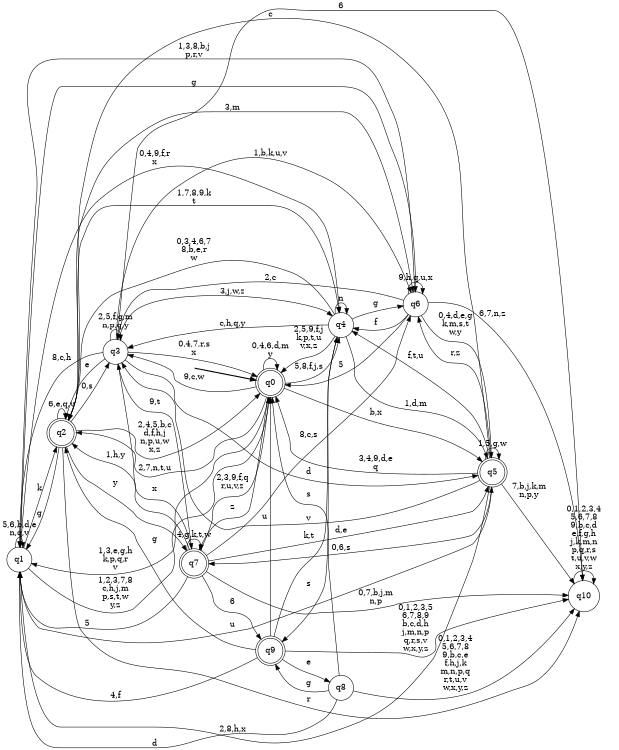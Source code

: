digraph BlueStar {
__start0 [style = invis, shape = none, label = "", width = 0, height = 0];

rankdir=LR;
size="8,5";

s0 [style="rounded,filled", color="black", fillcolor="white" shape="doublecircle", label="q0"];
s1 [style="filled", color="black", fillcolor="white" shape="circle", label="q1"];
s2 [style="rounded,filled", color="black", fillcolor="white" shape="doublecircle", label="q2"];
s3 [style="filled", color="black", fillcolor="white" shape="circle", label="q3"];
s4 [style="filled", color="black", fillcolor="white" shape="circle", label="q4"];
s5 [style="rounded,filled", color="black", fillcolor="white" shape="doublecircle", label="q5"];
s6 [style="filled", color="black", fillcolor="white" shape="circle", label="q6"];
s7 [style="rounded,filled", color="black", fillcolor="white" shape="doublecircle", label="q7"];
s8 [style="filled", color="black", fillcolor="white" shape="circle", label="q8"];
s9 [style="rounded,filled", color="black", fillcolor="white" shape="doublecircle", label="q9"];
s10 [style="filled", color="black", fillcolor="white" shape="circle", label="q10"];
subgraph cluster_main { 
	graph [pad=".75", ranksep="0.15", nodesep="0.15"];
	 style=invis; 
	__start0 -> s0 [penwidth=2];
}
s0 -> s0 [label="0,4,6,d,m\ny"];
s0 -> s1 [label="1,3,e,g,h\nk,p,q,r\nv"];
s0 -> s2 [label="2,7,n,t,u"];
s0 -> s3 [label="9,c,w"];
s0 -> s4 [label="5,8,f,j,s"];
s0 -> s5 [label="b,x"];
s0 -> s7 [label="z"];
s1 -> s0 [label="1,2,3,7,8\nc,h,j,m\np,s,t,w\ny,z"];
s1 -> s1 [label="5,6,b,d,e\nn,q,v"];
s1 -> s2 [label="k"];
s1 -> s4 [label="0,4,9,f,r\nx"];
s1 -> s5 [label="u"];
s1 -> s6 [label="g"];
s2 -> s0 [label="2,4,5,b,c\nd,f,h,j\nn,p,u,w\nx,z"];
s2 -> s1 [label="g"];
s2 -> s2 [label="6,e,q,v"];
s2 -> s3 [label="0,s"];
s2 -> s4 [label="1,7,8,9,k\nt"];
s2 -> s6 [label="3,m"];
s2 -> s7 [label="y"];
s2 -> s10 [label="r"];
s3 -> s0 [label="0,4,7,r,s\nx"];
s3 -> s1 [label="8,c,h"];
s3 -> s2 [label="e"];
s3 -> s3 [label="2,5,f,g,m\nn,p,q,y"];
s3 -> s4 [label="3,j,w,z"];
s3 -> s5 [label="d"];
s3 -> s6 [label="1,b,k,u,v"];
s3 -> s7 [label="9,t"];
s3 -> s10 [label="6"];
s4 -> s0 [label="2,5,9,f,j\nk,p,t,u\nv,x,z"];
s4 -> s2 [label="0,3,4,6,7\n8,b,e,r\nw"];
s4 -> s3 [label="c,h,q,y"];
s4 -> s4 [label="n"];
s4 -> s5 [label="1,d,m"];
s4 -> s6 [label="g"];
s4 -> s9 [label="s"];
s5 -> s0 [label="3,4,9,d,e\nq"];
s5 -> s1 [label="2,8,h,x"];
s5 -> s2 [label="c"];
s5 -> s3 [label="v"];
s5 -> s4 [label="f,t,u"];
s5 -> s5 [label="1,5,g,w"];
s5 -> s6 [label="r,z"];
s5 -> s7 [label="0,6,s"];
s5 -> s10 [label="7,b,j,k,m\nn,p,y"];
s6 -> s0 [label="5"];
s6 -> s1 [label="1,3,8,b,j\np,r,v"];
s6 -> s3 [label="2,c"];
s6 -> s4 [label="f"];
s6 -> s5 [label="0,4,d,e,g\nk,m,s,t\nw,y"];
s6 -> s6 [label="9,h,q,u,x"];
s6 -> s10 [label="6,7,n,z"];
s7 -> s0 [label="2,3,9,f,q\nr,u,v,z"];
s7 -> s1 [label="5"];
s7 -> s2 [label="1,h,y"];
s7 -> s3 [label="x"];
s7 -> s5 [label="d,e"];
s7 -> s6 [label="8,c,s"];
s7 -> s7 [label="4,g,k,t,w"];
s7 -> s9 [label="6"];
s7 -> s10 [label="0,7,b,j,m\nn,p"];
s8 -> s0 [label="s"];
s8 -> s1 [label="d"];
s8 -> s9 [label="g"];
s8 -> s10 [label="0,1,2,3,4\n5,6,7,8\n9,b,c,e\nf,h,j,k\nm,n,p,q\nr,t,u,v\nw,x,y,z"];
s9 -> s0 [label="u"];
s9 -> s1 [label="4,f"];
s9 -> s2 [label="g"];
s9 -> s4 [label="k,t"];
s9 -> s8 [label="e"];
s9 -> s10 [label="0,1,2,3,5\n6,7,8,9\nb,c,d,h\nj,m,n,p\nq,r,s,v\nw,x,y,z"];
s10 -> s10 [label="0,1,2,3,4\n5,6,7,8\n9,b,c,d\ne,f,g,h\nj,k,m,n\np,q,r,s\nt,u,v,w\nx,y,z"];

}